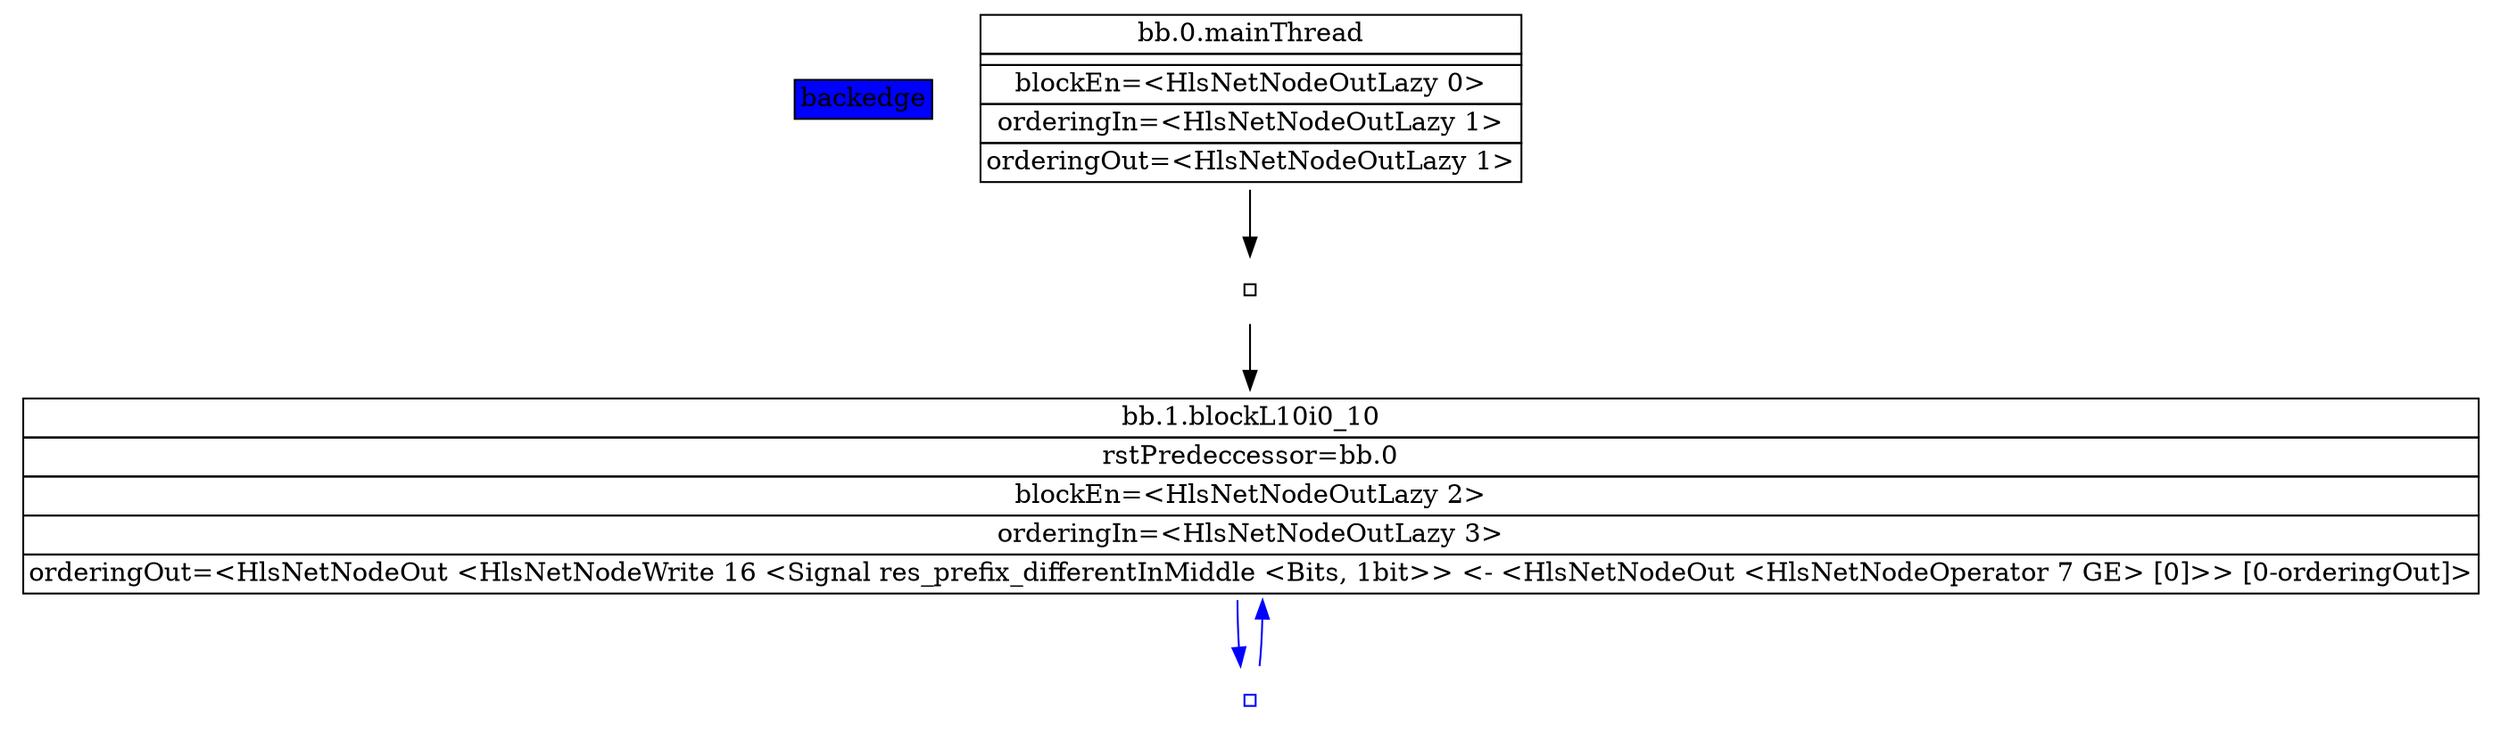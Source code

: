 digraph "mainThread" {
legend [label=<
<table border="0" cellborder="1" cellspacing="0">
  <tr><td bgcolor="blue">backedge</td></tr>
</table>>, shape=plain, style=filled];
bb0 [fillcolor=white, label=<
<table border="0" cellborder="1" cellspacing="0">
            <tr><td>bb.0.mainThread</td></tr>
            <tr><td></td></tr>
            <tr><td>blockEn=&lt;HlsNetNodeOutLazy 0&gt;</td></tr>
            <tr><td>orderingIn=&lt;HlsNetNodeOutLazy 1&gt;</td></tr>
            <tr><td>orderingOut=&lt;HlsNetNodeOutLazy 1&gt;</td></tr>
        </table>
>, shape=plaintext, style=filled];
bb1 [fillcolor=white, label=<
<table border="0" cellborder="1" cellspacing="0">
            <tr><td>bb.1.blockL10i0_10</td></tr>
            <tr><td>rstPredeccessor=bb.0</td></tr>
            <tr><td>blockEn=&lt;HlsNetNodeOutLazy 2&gt;</td></tr>
            <tr><td>orderingIn=&lt;HlsNetNodeOutLazy 3&gt;</td></tr>
            <tr><td>orderingOut=&lt;HlsNetNodeOut &lt;HlsNetNodeWrite 16 &lt;Signal res_prefix_differentInMiddle &lt;Bits, 1bit&gt;&gt; &lt;- &lt;HlsNetNodeOut &lt;HlsNetNodeOperator 7 GE&gt; [0]&gt;&gt; [0-orderingOut]&gt;</td></tr>
        </table>
>, shape=plaintext, style=filled];
e0to1 [fillcolor=white, label=<
<table border="0" cellborder="1" cellspacing="0">
            <tr><td></td></tr>
        </table>
>, shape=plaintext, style=filled];
bb0 -> e0to1;
e0to1 -> bb1;
e1to1 [color=blue, fillcolor=white, label=<
<table border="0" cellborder="1" cellspacing="0">
            <tr><td></td></tr>
        </table>
>, shape=plaintext, style=filled];
bb1 -> e1to1  [color=blue];
e1to1 -> bb1  [color=blue];
}
